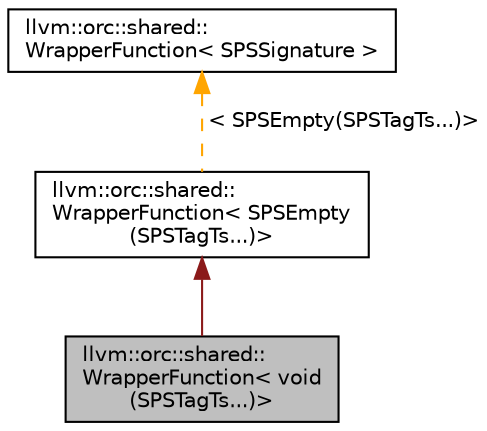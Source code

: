 digraph "llvm::orc::shared::WrapperFunction&lt; void(SPSTagTs...)&gt;"
{
 // LATEX_PDF_SIZE
  bgcolor="transparent";
  edge [fontname="Helvetica",fontsize="10",labelfontname="Helvetica",labelfontsize="10"];
  node [fontname="Helvetica",fontsize="10",shape=record];
  Node1 [label="llvm::orc::shared::\lWrapperFunction\< void\l(SPSTagTs...)\>",height=0.2,width=0.4,color="black", fillcolor="grey75", style="filled", fontcolor="black",tooltip=" "];
  Node2 -> Node1 [dir="back",color="firebrick4",fontsize="10",style="solid",fontname="Helvetica"];
  Node2 [label="llvm::orc::shared::\lWrapperFunction\< SPSEmpty\l(SPSTagTs...)\>",height=0.2,width=0.4,color="black",URL="$classllvm_1_1orc_1_1shared_1_1WrapperFunction.html",tooltip=" "];
  Node3 -> Node2 [dir="back",color="orange",fontsize="10",style="dashed",label=" \< SPSEmpty(SPSTagTs...)\>" ,fontname="Helvetica"];
  Node3 [label="llvm::orc::shared::\lWrapperFunction\< SPSSignature \>",height=0.2,width=0.4,color="black",URL="$classllvm_1_1orc_1_1shared_1_1WrapperFunction.html",tooltip=" "];
}
